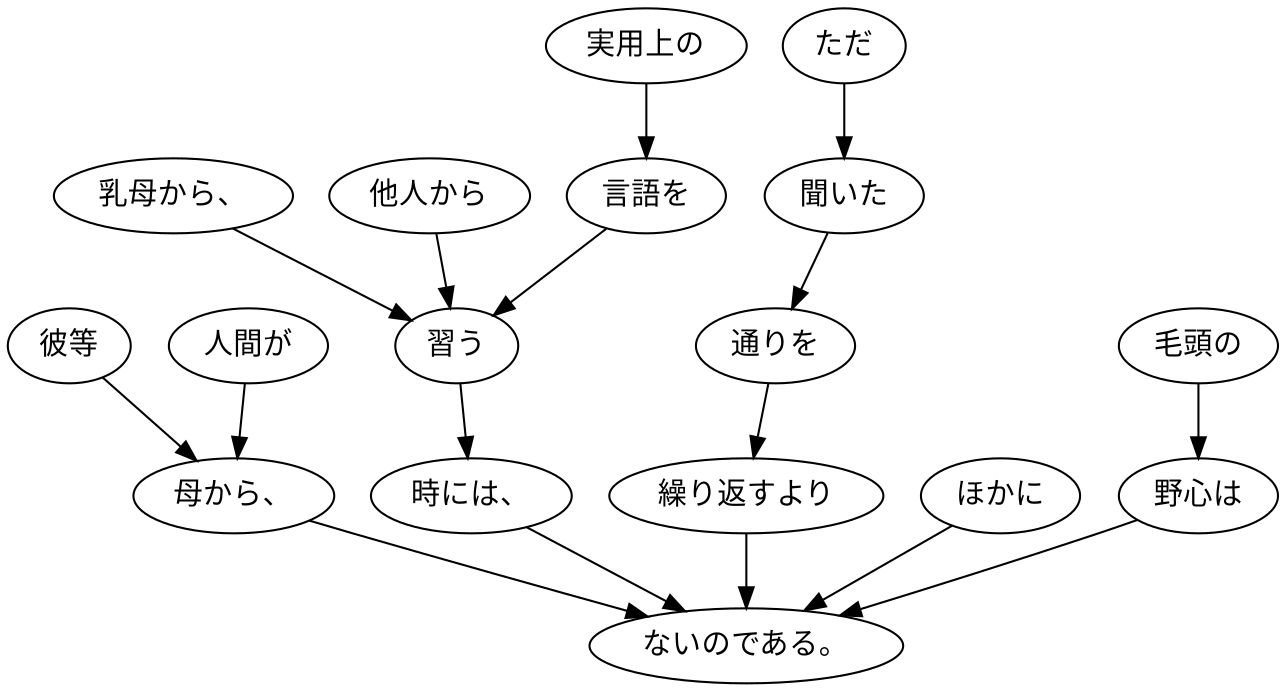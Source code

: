 digraph graph2787 {
	node0 [label="彼等"];
	node1 [label="人間が"];
	node2 [label="母から、"];
	node3 [label="乳母から、"];
	node4 [label="他人から"];
	node5 [label="実用上の"];
	node6 [label="言語を"];
	node7 [label="習う"];
	node8 [label="時には、"];
	node9 [label="ただ"];
	node10 [label="聞いた"];
	node11 [label="通りを"];
	node12 [label="繰り返すより"];
	node13 [label="ほかに"];
	node14 [label="毛頭の"];
	node15 [label="野心は"];
	node16 [label="ないのである。"];
	node0 -> node2;
	node1 -> node2;
	node2 -> node16;
	node3 -> node7;
	node4 -> node7;
	node5 -> node6;
	node6 -> node7;
	node7 -> node8;
	node8 -> node16;
	node9 -> node10;
	node10 -> node11;
	node11 -> node12;
	node12 -> node16;
	node13 -> node16;
	node14 -> node15;
	node15 -> node16;
}
